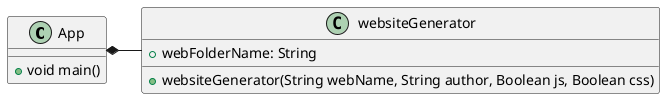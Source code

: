 @startuml
class App {
    +void main()
}

class websiteGenerator {
    +webFolderName: String
    +websiteGenerator(String webName, String author, Boolean js, Boolean css)
}

App *- websiteGenerator
@enduml
